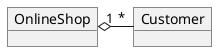 @startuml aggregation

object OnlineShop
object Customer

OnlineShop "1" o-RIGHT- "*" Customer

@enduml